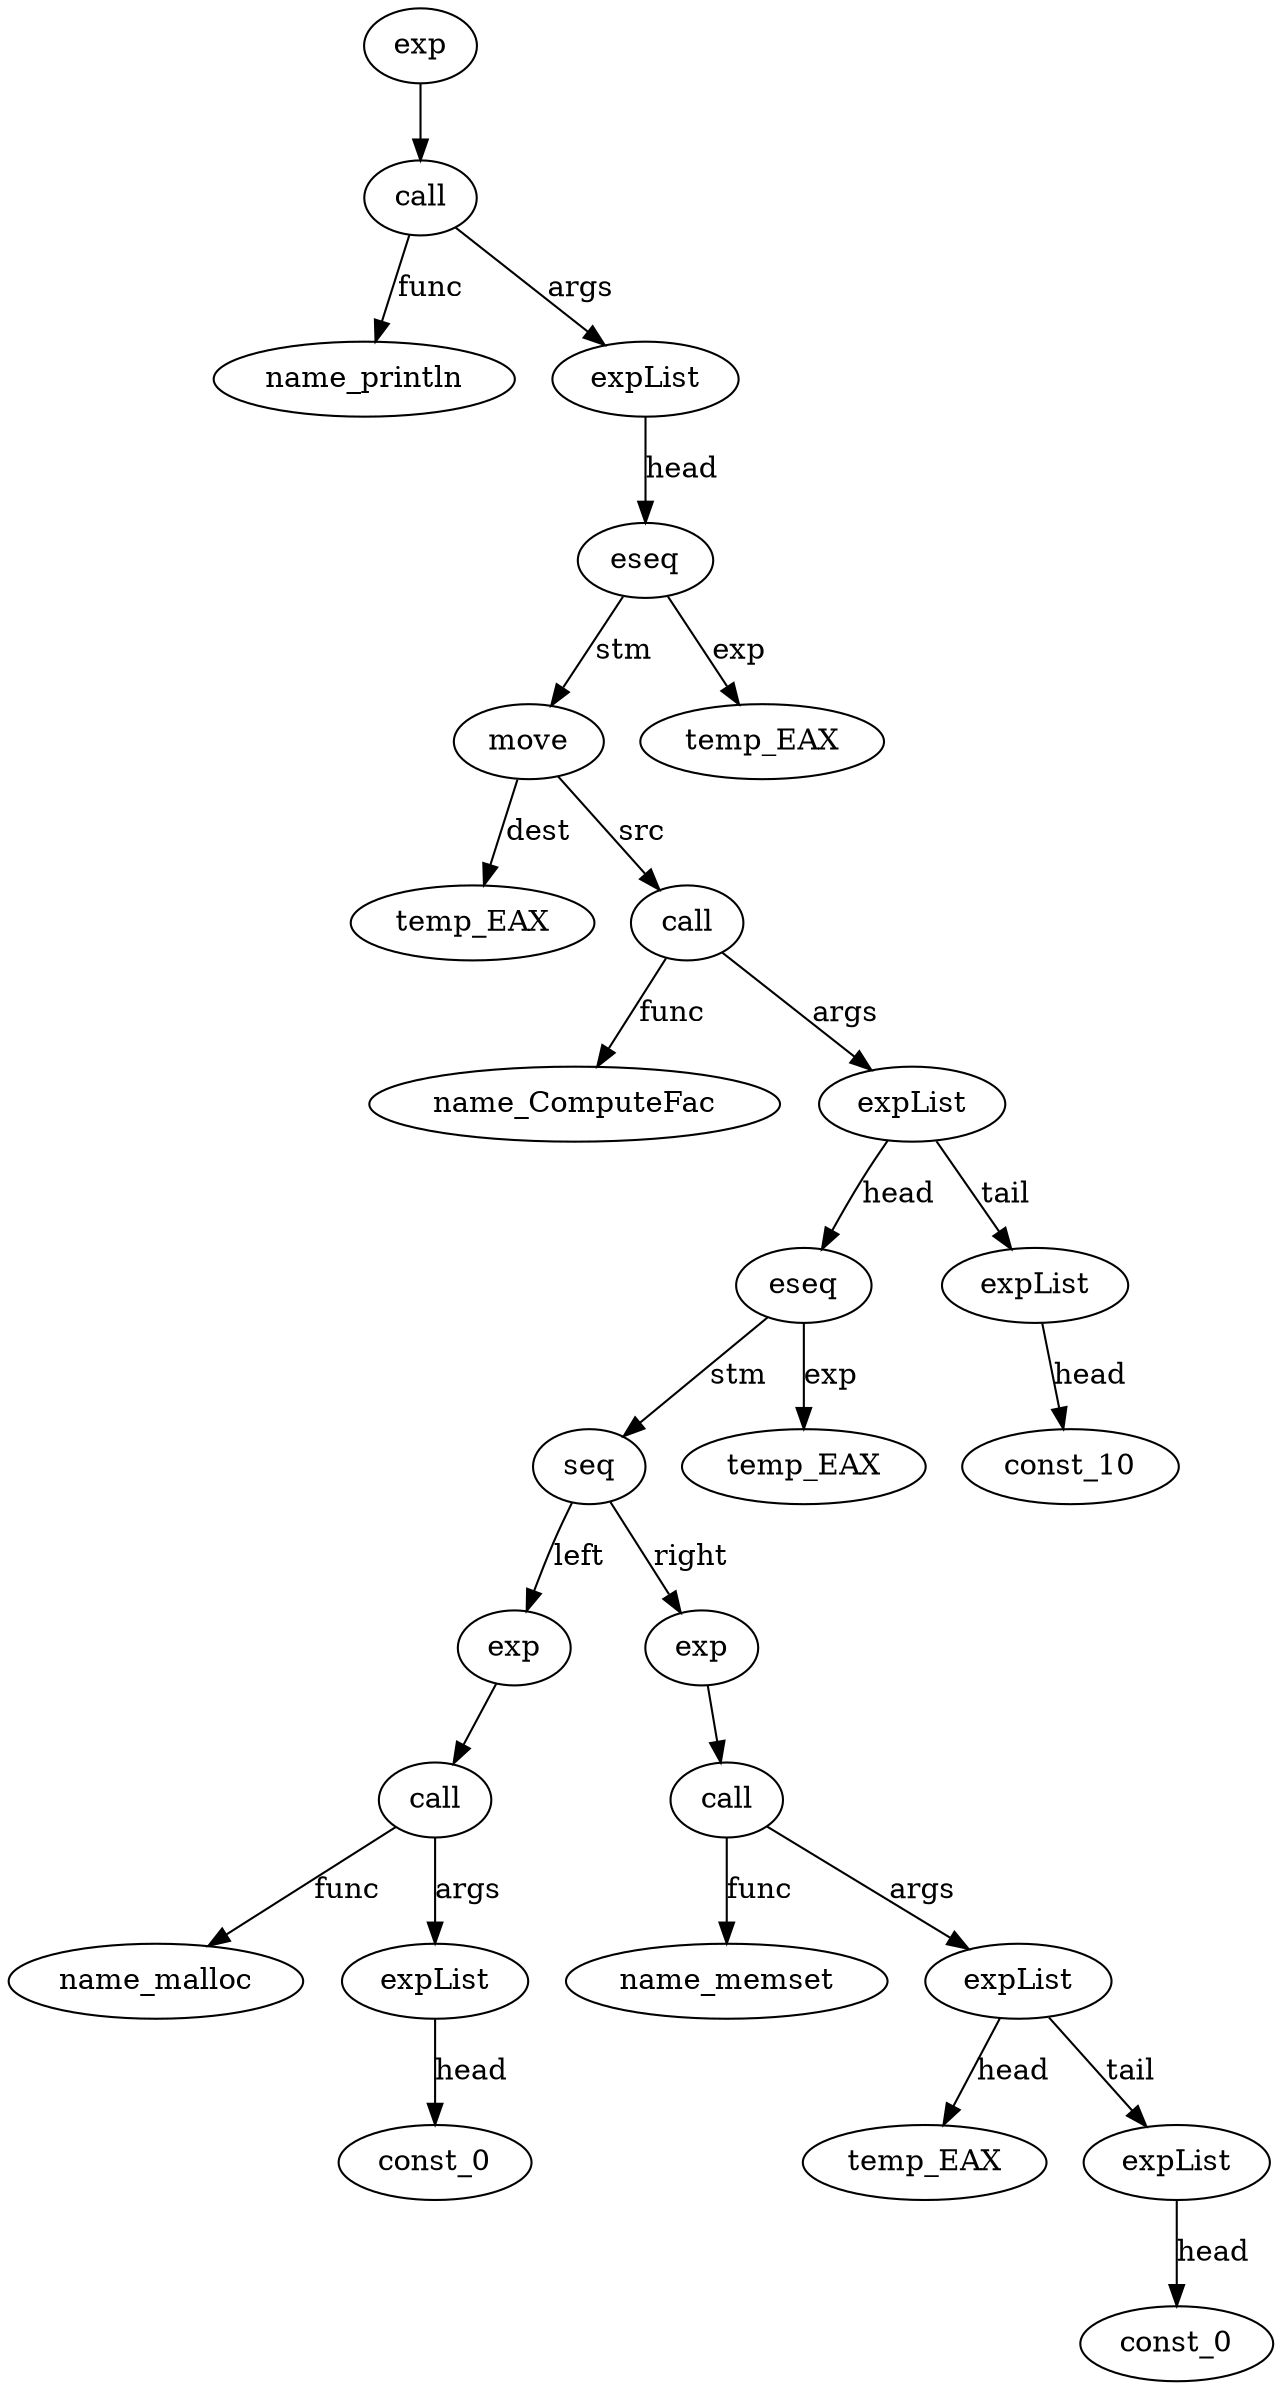 digraph {
name_println__id_0 [ label="name_println" ]; 
temp_EAX__id_1 [ label="temp_EAX" ]; 
name_ComputeFac__id_2 [ label="name_ComputeFac" ]; 
name_malloc__id_3 [ label="name_malloc" ]; 
const_0__id_4 [ label="const_0" ]; 
expList__id_5 [ label="expList" ]; 
expList__id_5 -> const_0__id_4 [ label="head"] ; 
call__id_6 [ label="call" ]; 
call__id_6 -> name_malloc__id_3 [ label="func"] ; 
call__id_6 -> expList__id_5 [ label="args"] ; 
exp__id_7 [ label="exp" ]; 
exp__id_7 -> call__id_6 ; 
name_memset__id_8 [ label="name_memset" ]; 
temp_EAX__id_9 [ label="temp_EAX" ]; 
const_0__id_10 [ label="const_0" ]; 
expList__id_11 [ label="expList" ]; 
expList__id_11 -> const_0__id_10 [ label="head"] ; 
expList__id_12 [ label="expList" ]; 
expList__id_12 -> temp_EAX__id_9 [ label="head"] ; 
expList__id_12 -> expList__id_11 [ label="tail"] ; 
call__id_13 [ label="call" ]; 
call__id_13 -> name_memset__id_8 [ label="func"] ; 
call__id_13 -> expList__id_12 [ label="args"] ; 
exp__id_14 [ label="exp" ]; 
exp__id_14 -> call__id_13 ; 
seq__id_15 [ label="seq" ]; 
seq__id_15 -> exp__id_7 [ label="left"] ; 
seq__id_15 -> exp__id_14 [ label="right"] ; 
temp_EAX__id_16 [ label="temp_EAX" ]; 
eseq__id_17 [ label="eseq" ]; 
eseq__id_17 -> temp_EAX__id_16 [ label="exp"] ; 
eseq__id_17 -> seq__id_15 [ label="stm"] ; 
const_10__id_18 [ label="const_10" ]; 
expList__id_19 [ label="expList" ]; 
expList__id_19 -> const_10__id_18 [ label="head"] ; 
expList__id_20 [ label="expList" ]; 
expList__id_20 -> eseq__id_17 [ label="head"] ; 
expList__id_20 -> expList__id_19 [ label="tail"] ; 
call__id_21 [ label="call" ]; 
call__id_21 -> name_ComputeFac__id_2 [ label="func"] ; 
call__id_21 -> expList__id_20 [ label="args"] ; 
move__id_22 [ label="move" ]; 
move__id_22 -> temp_EAX__id_1 [ label="dest"] ; 
move__id_22 -> call__id_21 [ label="src"] ; 
temp_EAX__id_23 [ label="temp_EAX" ]; 
eseq__id_24 [ label="eseq" ]; 
eseq__id_24 -> temp_EAX__id_23 [ label="exp"] ; 
eseq__id_24 -> move__id_22 [ label="stm"] ; 
expList__id_25 [ label="expList" ]; 
expList__id_25 -> eseq__id_24 [ label="head"] ; 
call__id_26 [ label="call" ]; 
call__id_26 -> name_println__id_0 [ label="func"] ; 
call__id_26 -> expList__id_25 [ label="args"] ; 
exp__id_27 [ label="exp" ]; 
exp__id_27 -> call__id_26 ; 

}